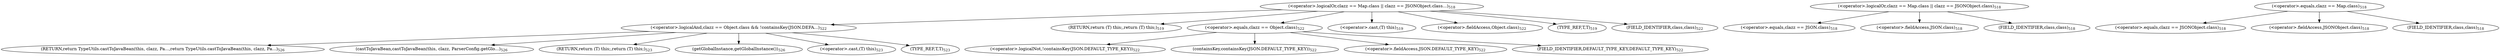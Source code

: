 digraph "toJavaObject" {  
"1630" [label = <(RETURN,return TypeUtils.castToJavaBean(this, clazz, Pa...,return TypeUtils.castToJavaBean(this, clazz, Pa...)<SUB>526</SUB>> ]
"1593" [label = <(&lt;operator&gt;.logicalOr,clazz == Map.class || clazz == JSONObject.class...)<SUB>518</SUB>> ]
"1615" [label = <(&lt;operator&gt;.logicalAnd,clazz == Object.class &amp;&amp; !containsKey(JSON.DEFA...)<SUB>522</SUB>> ]
"1631" [label = <(castToJavaBean,castToJavaBean(this, clazz, ParserConfig.getGlo...)<SUB>526</SUB>> ]
"1594" [label = <(&lt;operator&gt;.logicalOr,clazz == Map.class || clazz == JSONObject.class)<SUB>518</SUB>> ]
"1605" [label = <(&lt;operator&gt;.equals,clazz == JSON.class)<SUB>518</SUB>> ]
"1611" [label = <(RETURN,return (T) this;,return (T) this;)<SUB>519</SUB>> ]
"1616" [label = <(&lt;operator&gt;.equals,clazz == Object.class)<SUB>522</SUB>> ]
"1621" [label = <(&lt;operator&gt;.logicalNot,!containsKey(JSON.DEFAULT_TYPE_KEY))<SUB>522</SUB>> ]
"1627" [label = <(RETURN,return (T) this;,return (T) this;)<SUB>523</SUB>> ]
"1634" [label = <(getGlobalInstance,getGlobalInstance())<SUB>526</SUB>> ]
"1595" [label = <(&lt;operator&gt;.equals,clazz == Map.class)<SUB>518</SUB>> ]
"1600" [label = <(&lt;operator&gt;.equals,clazz == JSONObject.class)<SUB>518</SUB>> ]
"1607" [label = <(&lt;operator&gt;.fieldAccess,JSON.class)<SUB>518</SUB>> ]
"1612" [label = <(&lt;operator&gt;.cast,(T) this)<SUB>519</SUB>> ]
"1618" [label = <(&lt;operator&gt;.fieldAccess,Object.class)<SUB>522</SUB>> ]
"1622" [label = <(containsKey,containsKey(JSON.DEFAULT_TYPE_KEY))<SUB>522</SUB>> ]
"1628" [label = <(&lt;operator&gt;.cast,(T) this)<SUB>523</SUB>> ]
"1602" [label = <(&lt;operator&gt;.fieldAccess,JSONObject.class)<SUB>518</SUB>> ]
"1609" [label = <(FIELD_IDENTIFIER,class,class)<SUB>518</SUB>> ]
"1613" [label = <(TYPE_REF,T,T)<SUB>519</SUB>> ]
"1620" [label = <(FIELD_IDENTIFIER,class,class)<SUB>522</SUB>> ]
"1623" [label = <(&lt;operator&gt;.fieldAccess,JSON.DEFAULT_TYPE_KEY)<SUB>522</SUB>> ]
"1629" [label = <(TYPE_REF,T,T)<SUB>523</SUB>> ]
"1604" [label = <(FIELD_IDENTIFIER,class,class)<SUB>518</SUB>> ]
"1625" [label = <(FIELD_IDENTIFIER,DEFAULT_TYPE_KEY,DEFAULT_TYPE_KEY)<SUB>522</SUB>> ]
  "1593" -> "1618" 
  "1593" -> "1616" 
  "1593" -> "1611" 
  "1593" -> "1615" 
  "1593" -> "1612" 
  "1593" -> "1620" 
  "1593" -> "1613" 
  "1615" -> "1634" 
  "1615" -> "1631" 
  "1615" -> "1630" 
  "1615" -> "1629" 
  "1615" -> "1627" 
  "1615" -> "1628" 
  "1594" -> "1607" 
  "1594" -> "1609" 
  "1594" -> "1605" 
  "1616" -> "1625" 
  "1616" -> "1622" 
  "1616" -> "1623" 
  "1616" -> "1621" 
  "1595" -> "1602" 
  "1595" -> "1604" 
  "1595" -> "1600" 
}
